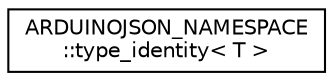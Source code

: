 digraph "Graphical Class Hierarchy"
{
 // LATEX_PDF_SIZE
  edge [fontname="Helvetica",fontsize="10",labelfontname="Helvetica",labelfontsize="10"];
  node [fontname="Helvetica",fontsize="10",shape=record];
  rankdir="LR";
  Node0 [label="ARDUINOJSON_NAMESPACE\l::type_identity\< T \>",height=0.2,width=0.4,color="black", fillcolor="white", style="filled",URL="$structARDUINOJSON__NAMESPACE_1_1type__identity.html",tooltip=" "];
}
